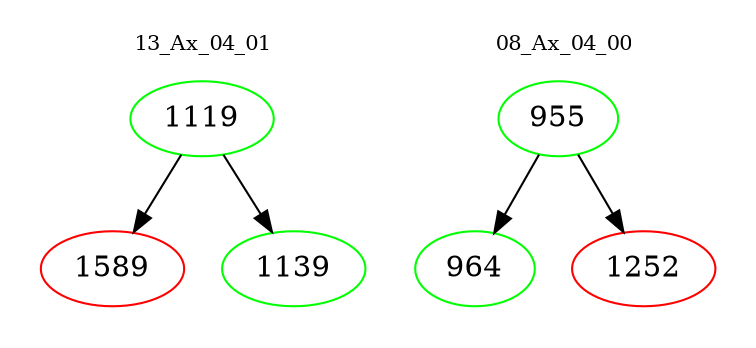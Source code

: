 digraph{
subgraph cluster_0 {
color = white
label = "13_Ax_04_01";
fontsize=10;
T0_1119 [label="1119", color="green"]
T0_1119 -> T0_1589 [color="black"]
T0_1589 [label="1589", color="red"]
T0_1119 -> T0_1139 [color="black"]
T0_1139 [label="1139", color="green"]
}
subgraph cluster_1 {
color = white
label = "08_Ax_04_00";
fontsize=10;
T1_955 [label="955", color="green"]
T1_955 -> T1_964 [color="black"]
T1_964 [label="964", color="green"]
T1_955 -> T1_1252 [color="black"]
T1_1252 [label="1252", color="red"]
}
}
